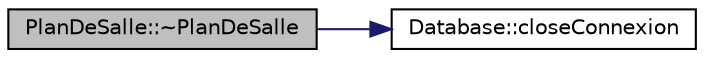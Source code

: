 digraph "PlanDeSalle::~PlanDeSalle"
{
  edge [fontname="Helvetica",fontsize="10",labelfontname="Helvetica",labelfontsize="10"];
  node [fontname="Helvetica",fontsize="10",shape=record];
  rankdir="LR";
  Node4 [label="PlanDeSalle::~PlanDeSalle",height=0.2,width=0.4,color="black", fillcolor="grey75", style="filled", fontcolor="black"];
  Node4 -> Node5 [color="midnightblue",fontsize="10",style="solid",fontname="Helvetica"];
  Node5 [label="Database::closeConnexion",height=0.2,width=0.4,color="black", fillcolor="white", style="filled",URL="$class_database.html#ae1dce4b93d105c29aeb7883aaa5b82a1",tooltip="closeConnexion Méthode pour la fermeture de la connexion à la base de données "];
}
